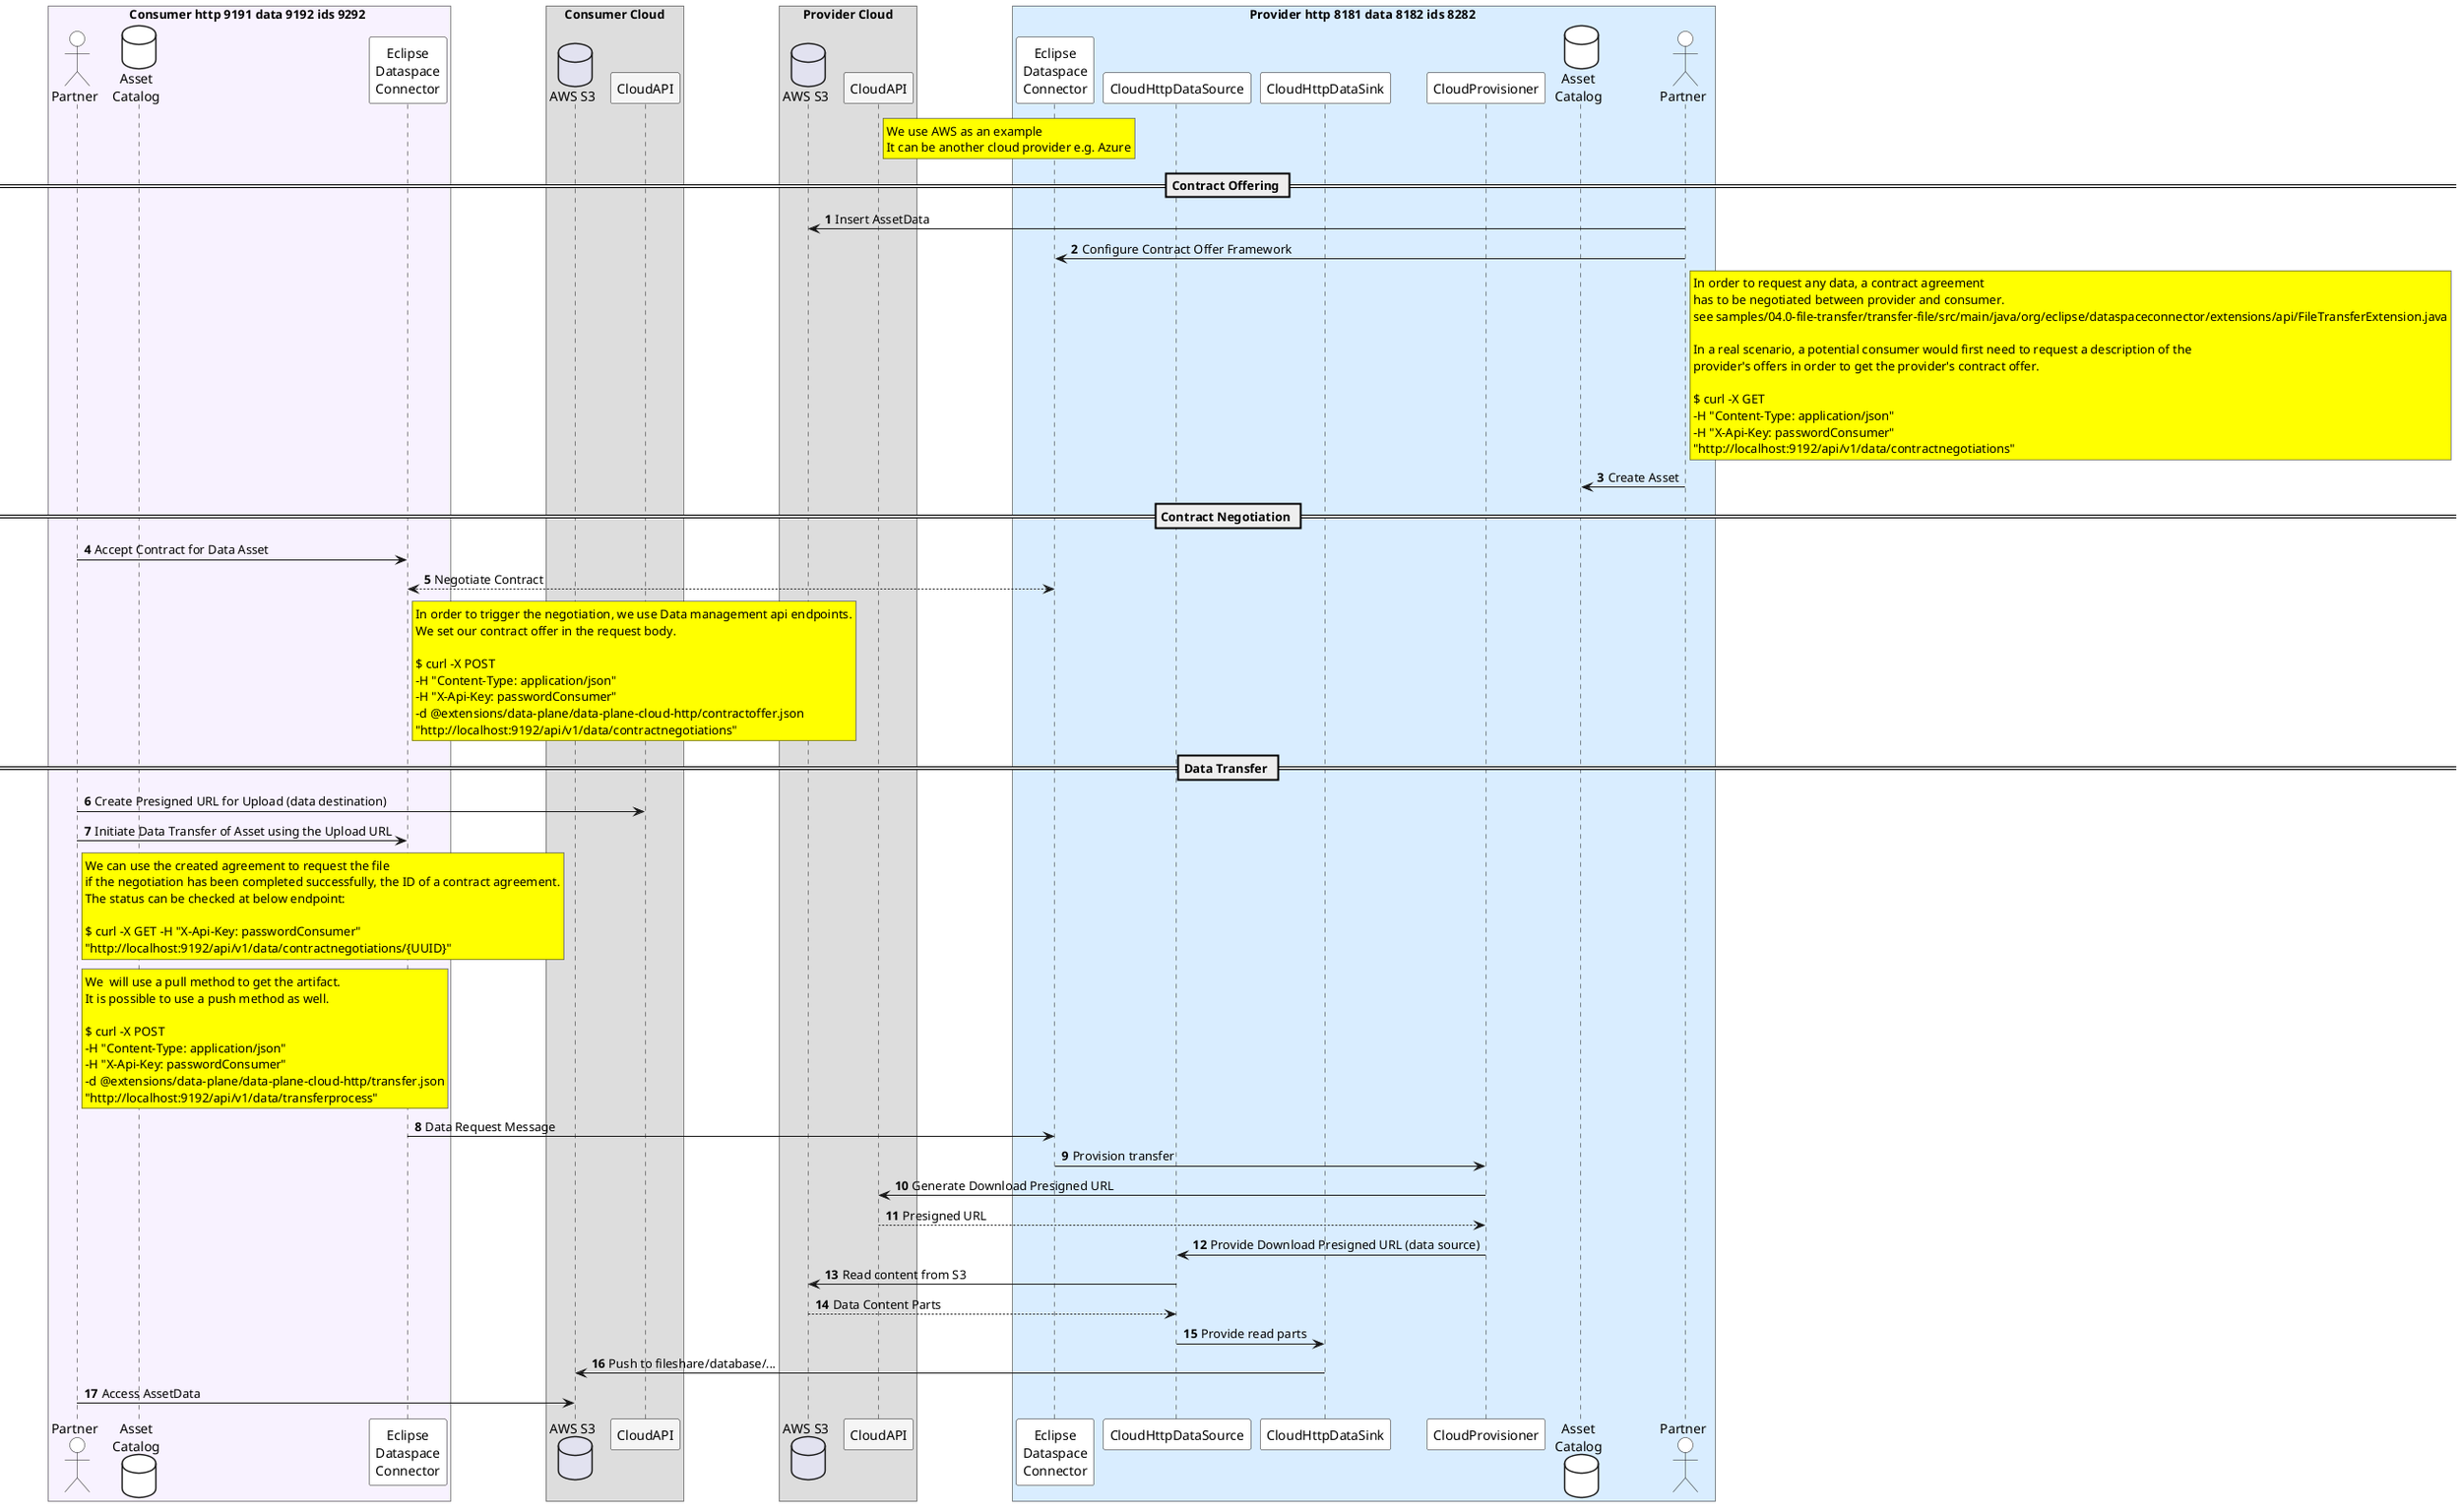 @startuml

autonumber

skinparam BoxPadding 50

skinParam NoteBackgroundColor WhiteSmoke
skinParam NoteFontColor Black
skinParam ParticipantBackgroundColor WhiteSmoke
skinParam ActorBackgroundColor WhiteSmoke
skinParam AgentBackgroundColor White
skinParam AgentBorderColor SkyBlue
skinparam shadowing false

!define ConsumerColor f8f2ff
!define ProviderColor d9edff
!define WarningColor Business
!define LeadColor Technology

box Consumer http 9191 data 9192 ids 9292 #ConsumerColor
    actor Partner1 as "Partner" #white
    database AssetCatalogConsumer as "Asset\nCatalog" #white
    participant ConnectorConsumer as "Eclipse\nDataspace\nConnector" #white
end box

box "Consumer Cloud"
    database FileShare1 as "AWS S3"
    participant CloudAPI1 as "CloudAPI"
end box

box "Provider Cloud"
    database FileShare2 as "AWS S3"
    participant CloudAPI2 as "CloudAPI"
end box

rnote right CloudAPI2 #yellow
We use AWS as an example
It can be another cloud provider e.g. Azure
end note

box Provider http 8181 data 8182 ids 8282 #ProviderColor
    participant ConnectorProvider as "Eclipse\nDataspace\nConnector" #white
    participant CloudHttpDataSource as "CloudHttpDataSource" #white
    participant CloudHttpDataSink as "CloudHttpDataSink" #white
    participant CloudProvisioner as "CloudProvisioner" #white
    database AssetCatalogProvider as "Asset\nCatalog" #white
    actor Partner2 as "Partner" #white
end box

== Contract Offering ==

Partner2 -> FileShare2 : Insert AssetData
Partner2 -> ConnectorProvider : Configure Contract Offer Framework
rnote right Partner2 #yellow
In order to request any data, a contract agreement
has to be negotiated between provider and consumer.
see samples/04.0-file-transfer/transfer-file/src/main/java/org/eclipse/dataspaceconnector/extensions/api/FileTransferExtension.java

In a real scenario, a potential consumer would first need to request a description of the
provider's offers in order to get the provider's contract offer.

$ curl -X GET
-H "Content-Type: application/json"
-H "X-Api-Key: passwordConsumer"
"http://localhost:9192/api/v1/data/contractnegotiations"
end note
Partner2 -> AssetCatalogProvider : Create Asset

== Contract Negotiation ==
Partner1 -> ConnectorConsumer : Accept Contract for Data Asset
ConnectorConsumer <--> ConnectorProvider : Negotiate Contract
rnote right ConnectorConsumer #yellow
In order to trigger the negotiation, we use Data management api endpoints.
We set our contract offer in the request body.

$ curl -X POST
-H "Content-Type: application/json"
-H "X-Api-Key: passwordConsumer"
-d @extensions/data-plane/data-plane-cloud-http/contractoffer.json
"http://localhost:9192/api/v1/data/contractnegotiations"
end note
== Data Transfer ==
Partner1 -> CloudAPI1 : Create Presigned URL for Upload (data destination)
Partner1 -> ConnectorConsumer : Initiate Data Transfer of Asset using the Upload URL
rnote right Partner1 #yellow
We can use the created agreement to request the file
if the negotiation has been completed successfully, the ID of a contract agreement.
The status can be checked at below endpoint:

$ curl -X GET -H "X-Api-Key: passwordConsumer"
"http://localhost:9192/api/v1/data/contractnegotiations/{UUID}"
end note

rnote right Partner1 #yellow
We  will use a pull method to get the artifact.
It is possible to use a push method as well.

$ curl -X POST
-H "Content-Type: application/json"
-H "X-Api-Key: passwordConsumer"
-d @extensions/data-plane/data-plane-cloud-http/transfer.json
"http://localhost:9192/api/v1/data/transferprocess"
end note


ConnectorConsumer -> ConnectorProvider : Data Request Message
ConnectorProvider -> CloudProvisioner : Provision transfer
CloudProvisioner -> CloudAPI2 : Generate Download Presigned URL
return Presigned URL
CloudProvisioner -> CloudHttpDataSource : Provide Download Presigned URL (data source)
CloudHttpDataSource -> FileShare2 : Read content from S3
return Data Content Parts
CloudHttpDataSource -> CloudHttpDataSink : Provide read parts
CloudHttpDataSink -> FileShare1  : Push to fileshare/database/...

Partner1 -> FileShare1 : Access AssetData


@enduml